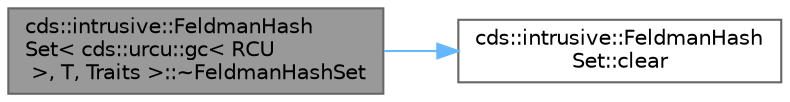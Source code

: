 digraph "cds::intrusive::FeldmanHashSet&lt; cds::urcu::gc&lt; RCU &gt;, T, Traits &gt;::~FeldmanHashSet"
{
 // LATEX_PDF_SIZE
  bgcolor="transparent";
  edge [fontname=Helvetica,fontsize=10,labelfontname=Helvetica,labelfontsize=10];
  node [fontname=Helvetica,fontsize=10,shape=box,height=0.2,width=0.4];
  rankdir="LR";
  Node1 [id="Node000001",label="cds::intrusive::FeldmanHash\lSet\< cds::urcu::gc\< RCU\l \>, T, Traits \>::~FeldmanHashSet",height=0.2,width=0.4,color="gray40", fillcolor="grey60", style="filled", fontcolor="black",tooltip="Destructs the set and frees all data"];
  Node1 -> Node2 [id="edge1_Node000001_Node000002",color="steelblue1",style="solid",tooltip=" "];
  Node2 [id="Node000002",label="cds::intrusive::FeldmanHash\lSet::clear",height=0.2,width=0.4,color="grey40", fillcolor="white", style="filled",URL="$classcds_1_1intrusive_1_1_feldman_hash_set.html#a001547e885f8dedce855bd416b028bc9",tooltip="Clears the set (non-atomic)"];
}
